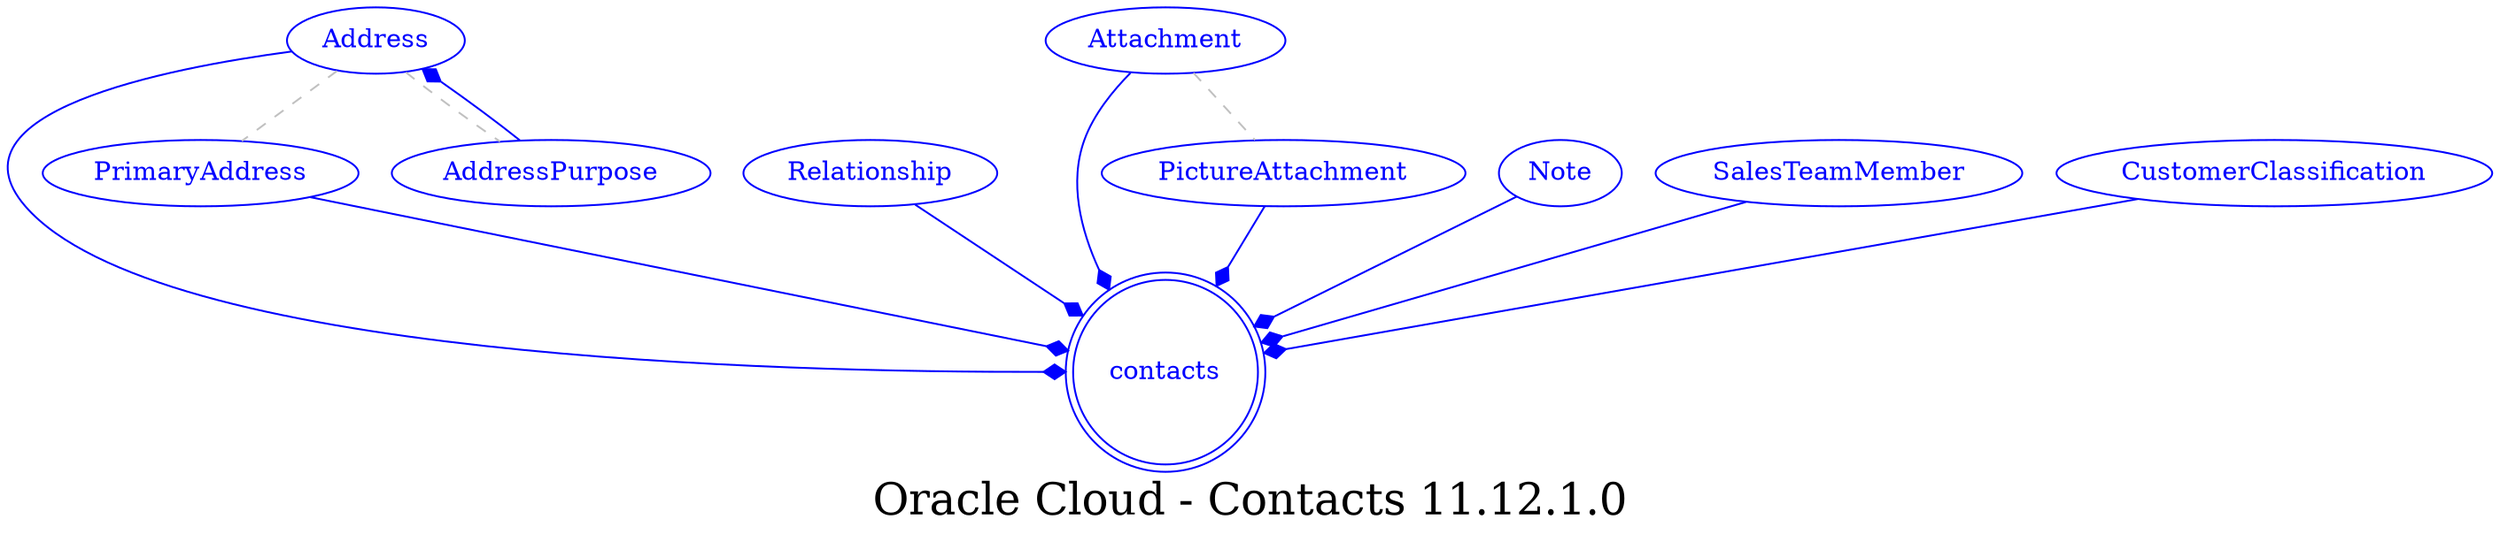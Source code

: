 digraph LexiconGraph {
graph[label="Oracle Cloud - Contacts 11.12.1.0", fontsize=24]
splines=true
"contacts" [color=blue, fontcolor=blue, shape=doublecircle]
"PrimaryAddress" -> "contacts" [color=blue, fontcolor=blue, arrowhead=diamond, arrowtail=none]
"PrimaryAddress" [color=blue, fontcolor=blue, shape=ellipse]
"Address" -> "PrimaryAddress" [color=grey, fontcolor=grey, arrowhead=none, arrowtail=none, style=dashed]
"Relationship" -> "contacts" [color=blue, fontcolor=blue, arrowhead=diamond, arrowtail=none]
"Relationship" [color=blue, fontcolor=blue, shape=ellipse]
"PictureAttachment" -> "contacts" [color=blue, fontcolor=blue, arrowhead=diamond, arrowtail=none]
"PictureAttachment" [color=blue, fontcolor=blue, shape=ellipse]
"Attachment" -> "PictureAttachment" [color=grey, fontcolor=grey, arrowhead=none, arrowtail=none, style=dashed]
"Address" -> "contacts" [color=blue, fontcolor=blue, arrowhead=diamond, arrowtail=none]
"Address" [color=blue, fontcolor=blue, shape=ellipse]
"AddressPurpose" -> "Address" [color=blue, fontcolor=blue, arrowhead=diamond, arrowtail=none]
"AddressPurpose" [color=blue, fontcolor=blue, shape=ellipse]
"Address" -> "AddressPurpose" [color=grey, fontcolor=grey, arrowhead=none, arrowtail=none, style=dashed]
"Note" -> "contacts" [color=blue, fontcolor=blue, arrowhead=diamond, arrowtail=none]
"Note" [color=blue, fontcolor=blue, shape=ellipse]
"Attachment" -> "contacts" [color=blue, fontcolor=blue, arrowhead=diamond, arrowtail=none]
"Attachment" [color=blue, fontcolor=blue, shape=ellipse]
"SalesTeamMember" -> "contacts" [color=blue, fontcolor=blue, arrowhead=diamond, arrowtail=none]
"SalesTeamMember" [color=blue, fontcolor=blue, shape=ellipse]
"CustomerClassification" -> "contacts" [color=blue, fontcolor=blue, arrowhead=diamond, arrowtail=none]
"CustomerClassification" [color=blue, fontcolor=blue, shape=ellipse]
}
